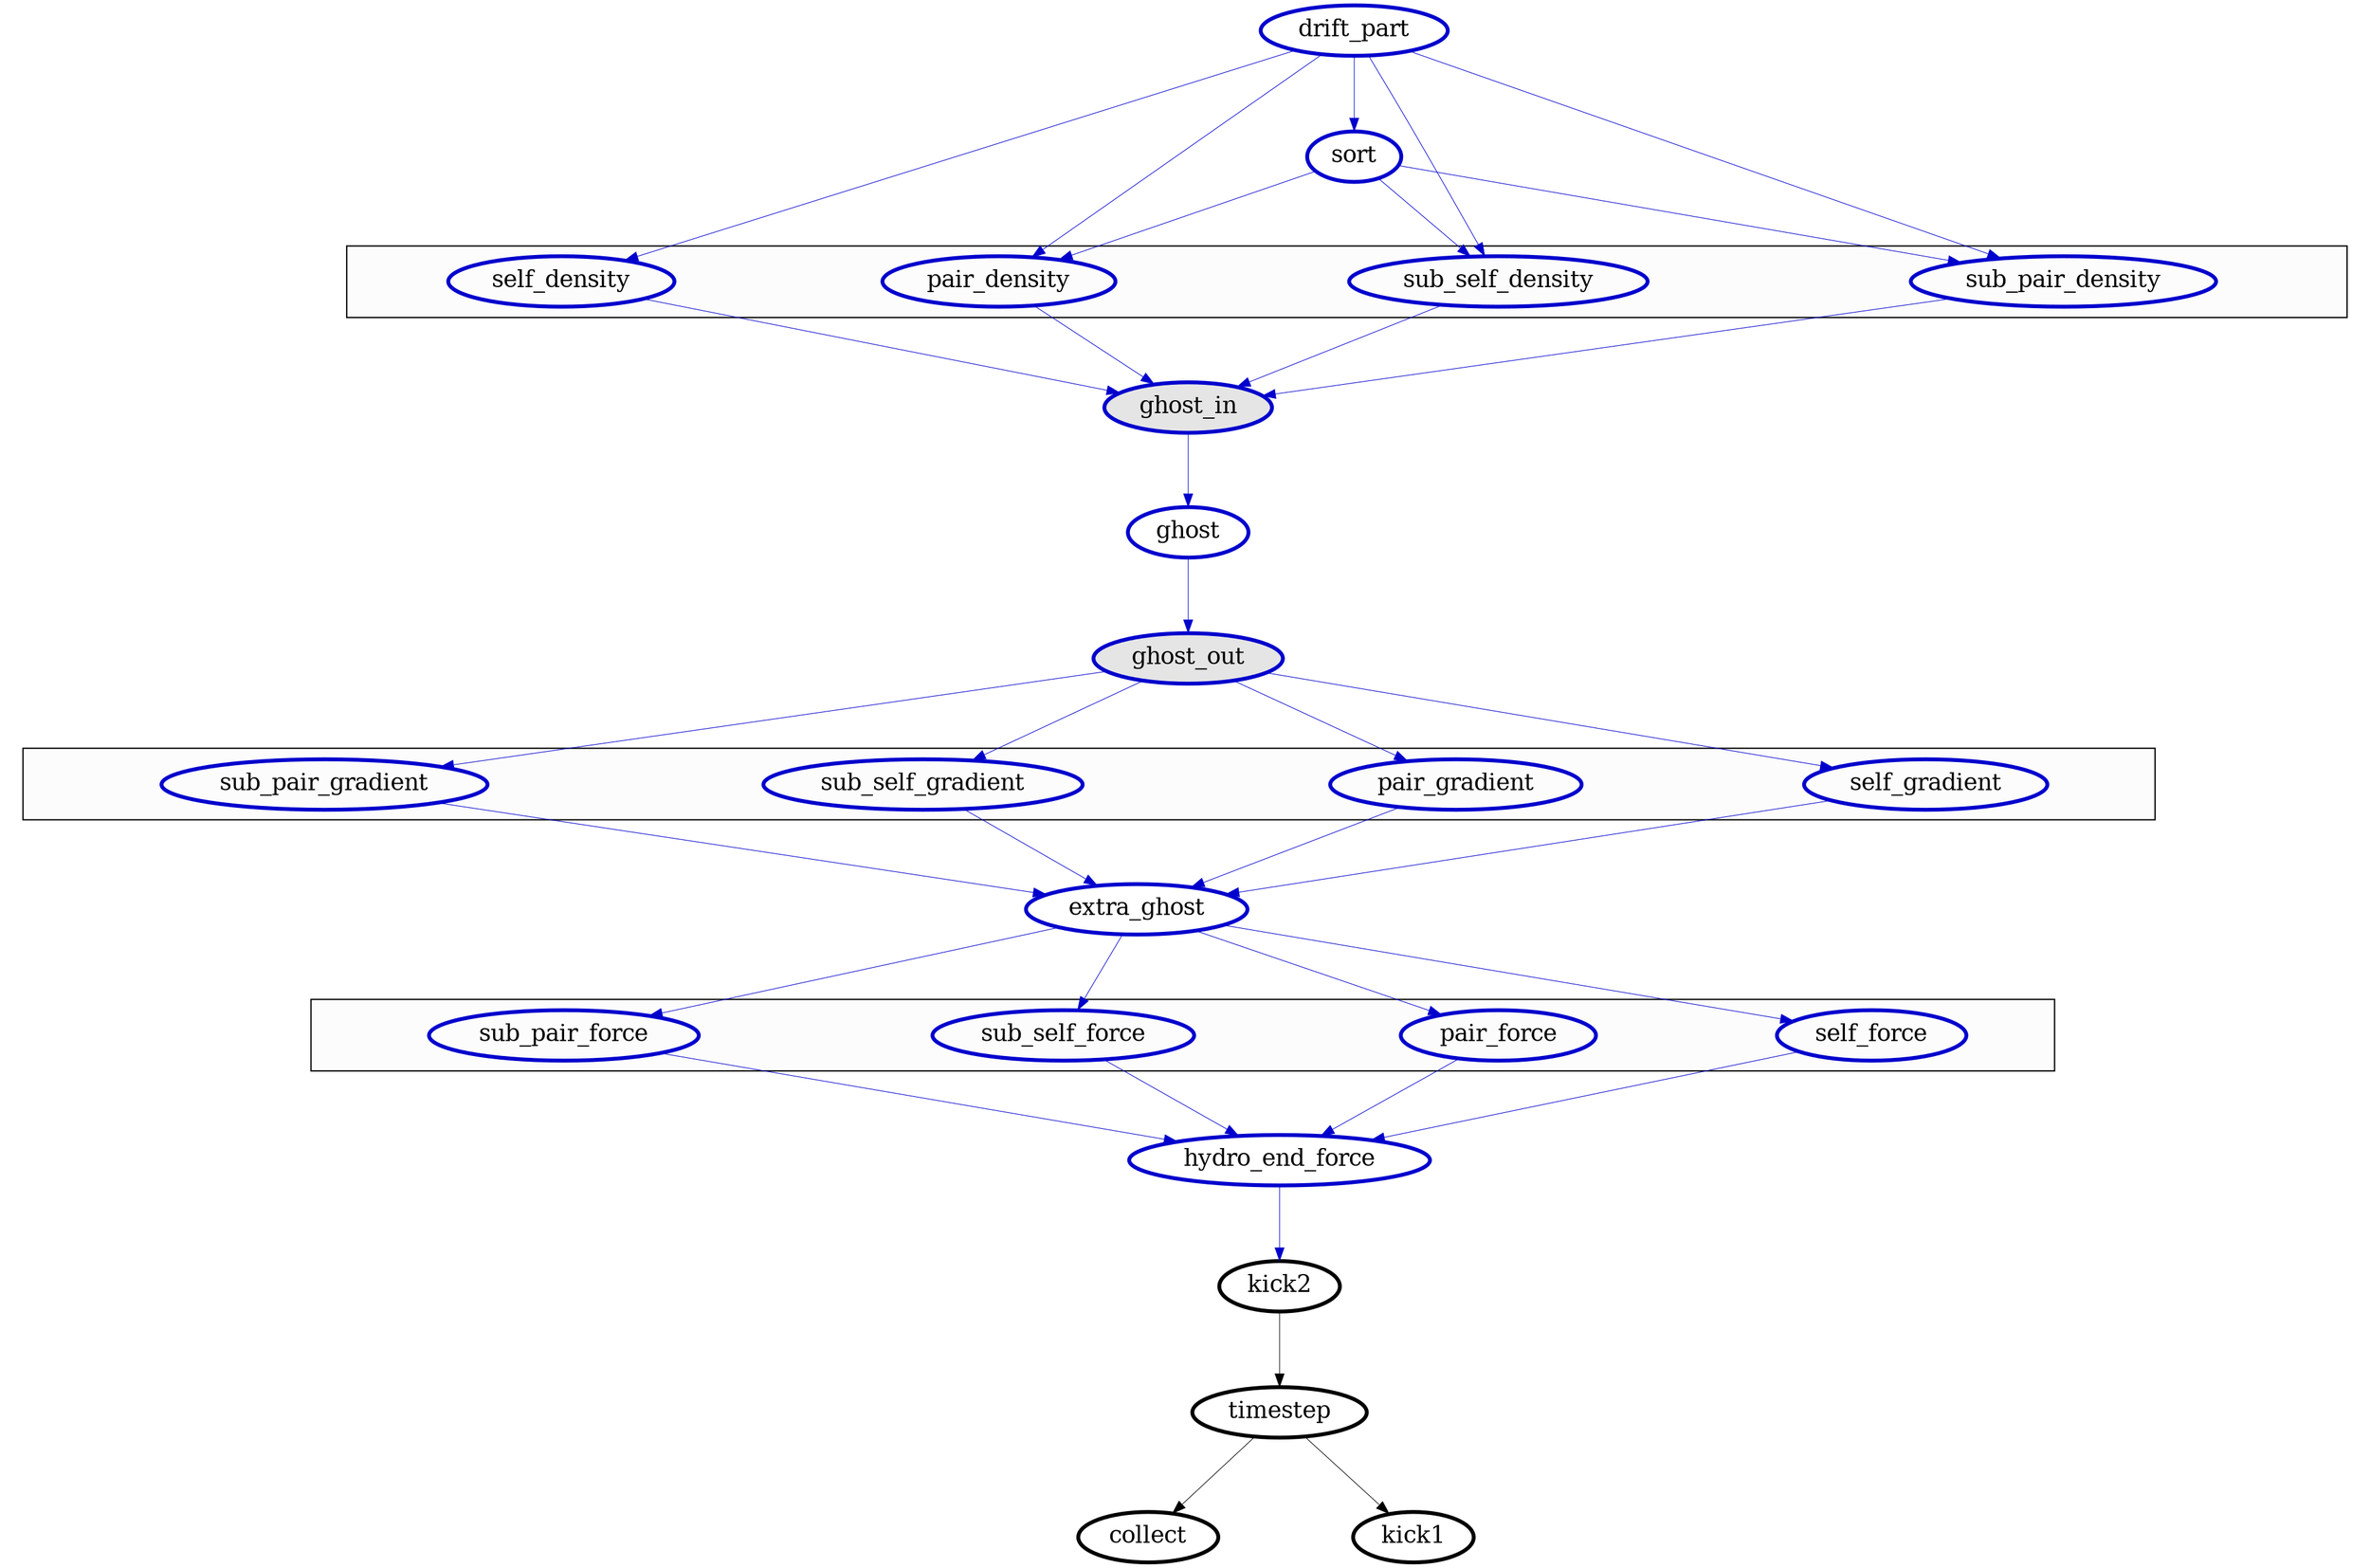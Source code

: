 digraph task_dep {
	 # Header
	 label="";
	 compound=true;
	 ratio=0.66;
	 node[nodesep=0.15, fontsize=18, penwidth=3.];
	 edge[fontsize=12, penwidth=0.5];
	 ranksep=0.8;

	 # Special tasks
	 sort[color=blue3];
	 self_density[color=blue3];
	 self_gradient[color=blue3];
	 self_force[color=blue3];
	 pair_density[color=blue3];
	 pair_gradient[color=blue3];
	 pair_force[color=blue3];
	 sub_self_density[color=blue3];
	 sub_self_gradient[color=blue3];
	 sub_self_force[color=blue3];
	 sub_pair_density[color=blue3];
	 sub_pair_gradient[color=blue3];
	 sub_pair_force[color=blue3];
	 ghost_in[style=filled,fillcolor=grey90,color=blue3];
	 ghost[color=blue3];
	 ghost_out[style=filled,fillcolor=grey90,color=blue3];
	 extra_ghost[color=blue3];
	 drift_part[color=blue3];
	 hydro_end_force[color=blue3];
	 kick2[color=black];
	 timestep[color=black];
	 collect[color=black];
	 kick1[color=black];

	 # Clusters
	 subgraph clusterDensity {
		 label="";
		 bgcolor="grey99";
		 pair_density;
		 self_density;
		 sub_pair_density;
		 sub_self_density;
	 };

	 subgraph clusterForce {
		 label="";
		 bgcolor="grey99";
		 pair_force;
		 self_force;
		 sub_pair_force;
		 sub_self_force;
	 };

	 subgraph clusterGradient {
		 label="";
		 bgcolor="grey99";
		 pair_gradient;
		 self_gradient;
		 sub_pair_gradient;
		 sub_self_gradient;
	 };

	 # Dependencies
	 sort->pair_density[color=blue3,fontcolor=blue3]
	 sort->sub_pair_density[color=blue3,fontcolor=blue3]
	 sort->sub_self_density[color=blue3,fontcolor=blue3]
	 self_density->ghost_in[color=blue3,fontcolor=blue3]
	 self_gradient->extra_ghost[color=blue3,fontcolor=blue3]
	 self_force->hydro_end_force[color=blue3,fontcolor=blue3]
	 pair_density->ghost_in[color=blue3,fontcolor=blue3]
	 pair_gradient->extra_ghost[color=blue3,fontcolor=blue3]
	 pair_force->hydro_end_force[color=blue3,fontcolor=blue3]
	 sub_self_density->ghost_in[color=blue3,fontcolor=blue3]
	 sub_self_gradient->extra_ghost[color=blue3,fontcolor=blue3]
	 sub_self_force->hydro_end_force[color=blue3,fontcolor=blue3]
	 sub_pair_density->ghost_in[color=blue3,fontcolor=blue3]
	 sub_pair_gradient->extra_ghost[color=blue3,fontcolor=blue3]
	 sub_pair_force->hydro_end_force[color=blue3,fontcolor=blue3]
	 ghost_in->ghost[color=blue3,fontcolor=blue3]
	 ghost->ghost_out[color=blue3,fontcolor=blue3]
	 ghost_out->pair_gradient[color=blue3,fontcolor=blue3]
	 ghost_out->self_gradient[color=blue3,fontcolor=blue3]
	 ghost_out->sub_pair_gradient[color=blue3,fontcolor=blue3]
	 ghost_out->sub_self_gradient[color=blue3,fontcolor=blue3]
	 extra_ghost->pair_force[color=blue3,fontcolor=blue3]
	 extra_ghost->self_force[color=blue3,fontcolor=blue3]
	 extra_ghost->sub_pair_force[color=blue3,fontcolor=blue3]
	 extra_ghost->sub_self_force[color=blue3,fontcolor=blue3]
	 drift_part->pair_density[color=blue3,fontcolor=blue3]
	 drift_part->self_density[color=blue3,fontcolor=blue3]
	 drift_part->sort[color=blue3,fontcolor=blue3]
	 drift_part->sub_pair_density[color=blue3,fontcolor=blue3]
	 drift_part->sub_self_density[color=blue3,fontcolor=blue3]
	 hydro_end_force->kick2[color=blue3,fontcolor=blue3]
	 kick2->timestep[color=black,fontcolor=black]
	 timestep->kick1[color=black,fontcolor=black]
	 timestep->collect[color=black,fontcolor=black]
}
